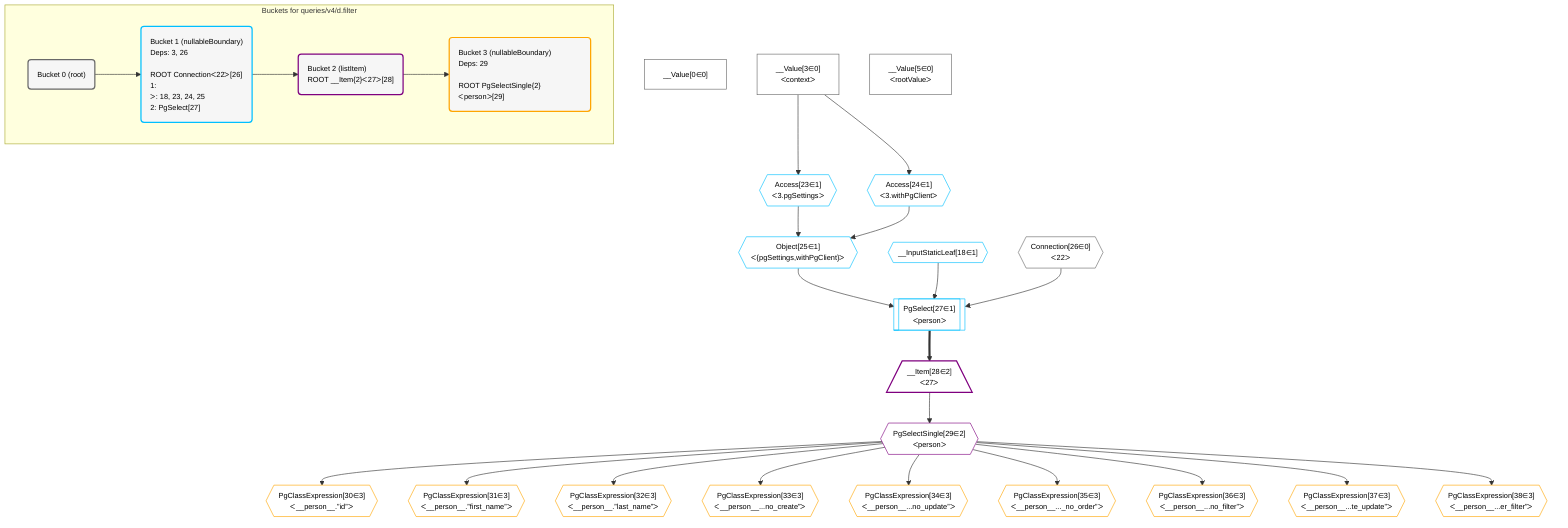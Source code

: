 %%{init: {'themeVariables': { 'fontSize': '12px'}}}%%
graph TD
    classDef path fill:#eee,stroke:#000,color:#000
    classDef plan fill:#fff,stroke-width:1px,color:#000
    classDef itemplan fill:#fff,stroke-width:2px,color:#000
    classDef unbatchedplan fill:#dff,stroke-width:1px,color:#000
    classDef sideeffectplan fill:#fcc,stroke-width:2px,color:#000
    classDef bucket fill:#f6f6f6,color:#000,stroke-width:2px,text-align:left


    %% define steps
    __Value0["__Value[0∈0]"]:::plan
    __Value3["__Value[3∈0]<br />ᐸcontextᐳ"]:::plan
    __Value5["__Value[5∈0]<br />ᐸrootValueᐳ"]:::plan
    __InputStaticLeaf18{{"__InputStaticLeaf[18∈1]"}}:::plan
    Access23{{"Access[23∈1]<br />ᐸ3.pgSettingsᐳ"}}:::plan
    Access24{{"Access[24∈1]<br />ᐸ3.withPgClientᐳ"}}:::plan
    Object25{{"Object[25∈1]<br />ᐸ{pgSettings,withPgClient}ᐳ"}}:::plan
    Connection26{{"Connection[26∈0]<br />ᐸ22ᐳ"}}:::plan
    PgSelect27[["PgSelect[27∈1]<br />ᐸpersonᐳ"]]:::plan
    __Item28[/"__Item[28∈2]<br />ᐸ27ᐳ"\]:::itemplan
    PgSelectSingle29{{"PgSelectSingle[29∈2]<br />ᐸpersonᐳ"}}:::plan
    PgClassExpression30{{"PgClassExpression[30∈3]<br />ᐸ__person__.”id”ᐳ"}}:::plan
    PgClassExpression31{{"PgClassExpression[31∈3]<br />ᐸ__person__.”first_name”ᐳ"}}:::plan
    PgClassExpression32{{"PgClassExpression[32∈3]<br />ᐸ__person__.”last_name”ᐳ"}}:::plan
    PgClassExpression33{{"PgClassExpression[33∈3]<br />ᐸ__person__...no_create”ᐳ"}}:::plan
    PgClassExpression34{{"PgClassExpression[34∈3]<br />ᐸ__person__...no_update”ᐳ"}}:::plan
    PgClassExpression35{{"PgClassExpression[35∈3]<br />ᐸ__person__..._no_order”ᐳ"}}:::plan
    PgClassExpression36{{"PgClassExpression[36∈3]<br />ᐸ__person__...no_filter”ᐳ"}}:::plan
    PgClassExpression37{{"PgClassExpression[37∈3]<br />ᐸ__person__...te_update”ᐳ"}}:::plan
    PgClassExpression38{{"PgClassExpression[38∈3]<br />ᐸ__person__...er_filter”ᐳ"}}:::plan

    %% plan dependencies
    __Value3 --> Access23
    __Value3 --> Access24
    Access23 & Access24 --> Object25
    Object25 & __InputStaticLeaf18 & Connection26 --> PgSelect27
    PgSelect27 ==> __Item28
    __Item28 --> PgSelectSingle29
    PgSelectSingle29 --> PgClassExpression30
    PgSelectSingle29 --> PgClassExpression31
    PgSelectSingle29 --> PgClassExpression32
    PgSelectSingle29 --> PgClassExpression33
    PgSelectSingle29 --> PgClassExpression34
    PgSelectSingle29 --> PgClassExpression35
    PgSelectSingle29 --> PgClassExpression36
    PgSelectSingle29 --> PgClassExpression37
    PgSelectSingle29 --> PgClassExpression38

    subgraph "Buckets for queries/v4/d.filter"
    Bucket0("Bucket 0 (root)"):::bucket
    classDef bucket0 stroke:#696969
    class Bucket0,__Value0,__Value3,__Value5,Connection26 bucket0
    Bucket1("Bucket 1 (nullableBoundary)<br />Deps: 3, 26<br /><br />ROOT Connectionᐸ22ᐳ[26]<br />1: <br />ᐳ: 18, 23, 24, 25<br />2: PgSelect[27]"):::bucket
    classDef bucket1 stroke:#00bfff
    class Bucket1,__InputStaticLeaf18,Access23,Access24,Object25,PgSelect27 bucket1
    Bucket2("Bucket 2 (listItem)<br />ROOT __Item{2}ᐸ27ᐳ[28]"):::bucket
    classDef bucket2 stroke:#7f007f
    class Bucket2,__Item28,PgSelectSingle29 bucket2
    Bucket3("Bucket 3 (nullableBoundary)<br />Deps: 29<br /><br />ROOT PgSelectSingle{2}ᐸpersonᐳ[29]"):::bucket
    classDef bucket3 stroke:#ffa500
    class Bucket3,PgClassExpression30,PgClassExpression31,PgClassExpression32,PgClassExpression33,PgClassExpression34,PgClassExpression35,PgClassExpression36,PgClassExpression37,PgClassExpression38 bucket3
    Bucket0 --> Bucket1
    Bucket1 --> Bucket2
    Bucket2 --> Bucket3
    end